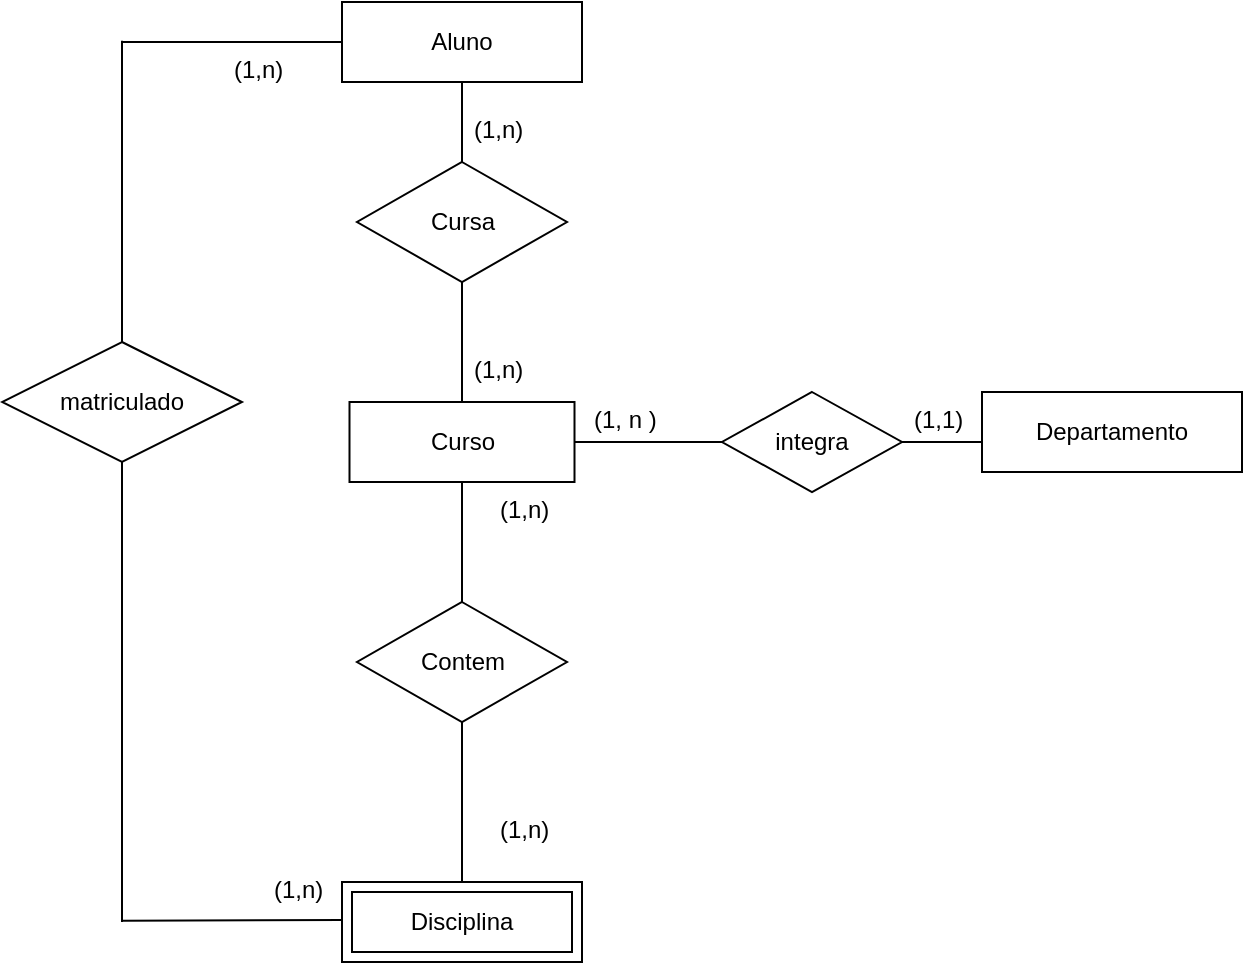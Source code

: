 <mxfile version="21.2.1" type="device" pages="8">
  <diagram name="Exercicio 1" id="p_23AIADt0VIwStLGTRo">
    <mxGraphModel dx="780" dy="496" grid="1" gridSize="10" guides="1" tooltips="1" connect="1" arrows="1" fold="1" page="1" pageScale="1" pageWidth="827" pageHeight="1169" math="0" shadow="0">
      <root>
        <mxCell id="0" />
        <mxCell id="1" parent="0" />
        <mxCell id="5WH6t1Ea-KmRMc5dja4t-1" value="Aluno" style="whiteSpace=wrap;html=1;align=center;" parent="1" vertex="1">
          <mxGeometry x="270" y="180" width="120" height="40" as="geometry" />
        </mxCell>
        <mxCell id="5WH6t1Ea-KmRMc5dja4t-7" value="Disciplina" style="shape=ext;margin=3;double=1;whiteSpace=wrap;html=1;align=center;" parent="1" vertex="1">
          <mxGeometry x="270" y="620" width="120" height="40" as="geometry" />
        </mxCell>
        <mxCell id="5WH6t1Ea-KmRMc5dja4t-9" value="Cursa" style="shape=rhombus;perimeter=rhombusPerimeter;whiteSpace=wrap;html=1;align=center;" parent="1" vertex="1">
          <mxGeometry x="277.5" y="260" width="105" height="60" as="geometry" />
        </mxCell>
        <mxCell id="5WH6t1Ea-KmRMc5dja4t-10" value="" style="endArrow=none;html=1;rounded=0;exitX=0.5;exitY=1;exitDx=0;exitDy=0;entryX=0.5;entryY=0;entryDx=0;entryDy=0;" parent="1" source="5WH6t1Ea-KmRMc5dja4t-1" target="5WH6t1Ea-KmRMc5dja4t-9" edge="1">
          <mxGeometry relative="1" as="geometry">
            <mxPoint x="320" y="250" as="sourcePoint" />
            <mxPoint x="480" y="250" as="targetPoint" />
          </mxGeometry>
        </mxCell>
        <mxCell id="5WH6t1Ea-KmRMc5dja4t-12" value="" style="endArrow=none;html=1;rounded=0;entryX=0.5;entryY=0;entryDx=0;entryDy=0;exitX=0.5;exitY=1;exitDx=0;exitDy=0;" parent="1" source="5WH6t1Ea-KmRMc5dja4t-9" target="qbunRctkQ2qpNUJl4tSs-1" edge="1">
          <mxGeometry relative="1" as="geometry">
            <mxPoint x="330" y="330" as="sourcePoint" />
            <mxPoint x="330" y="380" as="targetPoint" />
          </mxGeometry>
        </mxCell>
        <mxCell id="5WH6t1Ea-KmRMc5dja4t-14" value="(1,n)" style="text;strokeColor=none;fillColor=none;spacingLeft=4;spacingRight=4;overflow=hidden;rotatable=0;points=[[0,0.5],[1,0.5]];portConstraint=eastwest;fontSize=12;whiteSpace=wrap;html=1;" parent="1" vertex="1">
          <mxGeometry x="330" y="230" width="40" height="20" as="geometry" />
        </mxCell>
        <mxCell id="5WH6t1Ea-KmRMc5dja4t-15" value="(1,n)" style="text;strokeColor=none;fillColor=none;spacingLeft=4;spacingRight=4;overflow=hidden;rotatable=0;points=[[0,0.5],[1,0.5]];portConstraint=eastwest;fontSize=12;whiteSpace=wrap;html=1;" parent="1" vertex="1">
          <mxGeometry x="330" y="350" width="40" height="30" as="geometry" />
        </mxCell>
        <mxCell id="5WH6t1Ea-KmRMc5dja4t-16" value="Contem" style="shape=rhombus;perimeter=rhombusPerimeter;whiteSpace=wrap;html=1;align=center;" parent="1" vertex="1">
          <mxGeometry x="277.5" y="480" width="105" height="60" as="geometry" />
        </mxCell>
        <mxCell id="5WH6t1Ea-KmRMc5dja4t-18" value="" style="endArrow=none;html=1;rounded=0;exitX=0.5;exitY=0;exitDx=0;exitDy=0;entryX=0.5;entryY=1;entryDx=0;entryDy=0;" parent="1" source="5WH6t1Ea-KmRMc5dja4t-16" target="qbunRctkQ2qpNUJl4tSs-1" edge="1">
          <mxGeometry relative="1" as="geometry">
            <mxPoint x="490" y="460" as="sourcePoint" />
            <mxPoint x="330" y="420" as="targetPoint" />
          </mxGeometry>
        </mxCell>
        <mxCell id="5WH6t1Ea-KmRMc5dja4t-20" value="" style="endArrow=none;html=1;rounded=0;entryX=0.5;entryY=0;entryDx=0;entryDy=0;exitX=0.5;exitY=1;exitDx=0;exitDy=0;" parent="1" source="5WH6t1Ea-KmRMc5dja4t-16" target="5WH6t1Ea-KmRMc5dja4t-7" edge="1">
          <mxGeometry relative="1" as="geometry">
            <mxPoint x="340" y="550" as="sourcePoint" />
            <mxPoint x="490" y="540" as="targetPoint" />
          </mxGeometry>
        </mxCell>
        <mxCell id="5WH6t1Ea-KmRMc5dja4t-21" value="(1,n)" style="text;strokeColor=none;fillColor=none;spacingLeft=4;spacingRight=4;overflow=hidden;rotatable=0;points=[[0,0.5],[1,0.5]];portConstraint=eastwest;fontSize=12;whiteSpace=wrap;html=1;" parent="1" vertex="1">
          <mxGeometry x="342.5" y="420" width="40" height="30" as="geometry" />
        </mxCell>
        <mxCell id="5WH6t1Ea-KmRMc5dja4t-22" value="(1,n)" style="text;strokeColor=none;fillColor=none;spacingLeft=4;spacingRight=4;overflow=hidden;rotatable=0;points=[[0,0.5],[1,0.5]];portConstraint=eastwest;fontSize=12;whiteSpace=wrap;html=1;" parent="1" vertex="1">
          <mxGeometry x="342.5" y="580" width="40" height="30" as="geometry" />
        </mxCell>
        <mxCell id="5WH6t1Ea-KmRMc5dja4t-24" value="integra" style="shape=rhombus;perimeter=rhombusPerimeter;whiteSpace=wrap;html=1;align=center;" parent="1" vertex="1">
          <mxGeometry x="460" y="375" width="90" height="50" as="geometry" />
        </mxCell>
        <mxCell id="5WH6t1Ea-KmRMc5dja4t-26" value="" style="endArrow=none;html=1;rounded=0;exitX=1;exitY=0.5;exitDx=0;exitDy=0;" parent="1" source="qbunRctkQ2qpNUJl4tSs-1" edge="1">
          <mxGeometry relative="1" as="geometry">
            <mxPoint x="390" y="399.83" as="sourcePoint" />
            <mxPoint x="460" y="400" as="targetPoint" />
          </mxGeometry>
        </mxCell>
        <mxCell id="5WH6t1Ea-KmRMc5dja4t-27" value="" style="endArrow=none;html=1;rounded=0;entryX=0;entryY=0.5;entryDx=0;entryDy=0;" parent="1" edge="1">
          <mxGeometry relative="1" as="geometry">
            <mxPoint x="550" y="400" as="sourcePoint" />
            <mxPoint x="590" y="400" as="targetPoint" />
          </mxGeometry>
        </mxCell>
        <mxCell id="5WH6t1Ea-KmRMc5dja4t-28" value="(1, n )" style="text;strokeColor=none;fillColor=none;spacingLeft=4;spacingRight=4;overflow=hidden;rotatable=0;points=[[0,0.5],[1,0.5]];portConstraint=eastwest;fontSize=12;whiteSpace=wrap;html=1;" parent="1" vertex="1">
          <mxGeometry x="390" y="375" width="70" height="30" as="geometry" />
        </mxCell>
        <mxCell id="5WH6t1Ea-KmRMc5dja4t-30" value="(1,1)" style="text;strokeColor=none;fillColor=none;spacingLeft=4;spacingRight=4;overflow=hidden;rotatable=0;points=[[0,0.5],[1,0.5]];portConstraint=eastwest;fontSize=12;whiteSpace=wrap;html=1;" parent="1" vertex="1">
          <mxGeometry x="550" y="375" width="40" height="30" as="geometry" />
        </mxCell>
        <mxCell id="5WH6t1Ea-KmRMc5dja4t-31" value="matriculado" style="shape=rhombus;perimeter=rhombusPerimeter;whiteSpace=wrap;html=1;align=center;" parent="1" vertex="1">
          <mxGeometry x="100" y="350" width="120" height="60" as="geometry" />
        </mxCell>
        <mxCell id="5WH6t1Ea-KmRMc5dja4t-32" value="" style="endArrow=none;html=1;rounded=0;entryX=0;entryY=0.5;entryDx=0;entryDy=0;" parent="1" target="5WH6t1Ea-KmRMc5dja4t-1" edge="1">
          <mxGeometry relative="1" as="geometry">
            <mxPoint x="160" y="200" as="sourcePoint" />
            <mxPoint x="250" y="199.41" as="targetPoint" />
          </mxGeometry>
        </mxCell>
        <mxCell id="5WH6t1Ea-KmRMc5dja4t-33" value="" style="endArrow=none;html=1;rounded=0;entryX=0.5;entryY=0;entryDx=0;entryDy=0;" parent="1" target="5WH6t1Ea-KmRMc5dja4t-31" edge="1">
          <mxGeometry relative="1" as="geometry">
            <mxPoint x="160" y="199.41" as="sourcePoint" />
            <mxPoint x="270" y="199.41" as="targetPoint" />
          </mxGeometry>
        </mxCell>
        <mxCell id="5WH6t1Ea-KmRMc5dja4t-34" value="" style="endArrow=none;html=1;rounded=0;" parent="1" edge="1">
          <mxGeometry relative="1" as="geometry">
            <mxPoint x="160" y="410" as="sourcePoint" />
            <mxPoint x="160" y="640" as="targetPoint" />
          </mxGeometry>
        </mxCell>
        <mxCell id="5WH6t1Ea-KmRMc5dja4t-35" value="" style="endArrow=none;html=1;rounded=0;" parent="1" edge="1">
          <mxGeometry relative="1" as="geometry">
            <mxPoint x="160" y="639.41" as="sourcePoint" />
            <mxPoint x="270" y="639" as="targetPoint" />
          </mxGeometry>
        </mxCell>
        <mxCell id="5WH6t1Ea-KmRMc5dja4t-39" value="(1,n)" style="text;strokeColor=none;fillColor=none;spacingLeft=4;spacingRight=4;overflow=hidden;rotatable=0;points=[[0,0.5],[1,0.5]];portConstraint=eastwest;fontSize=12;whiteSpace=wrap;html=1;" parent="1" vertex="1">
          <mxGeometry x="210" y="200" width="40" height="30" as="geometry" />
        </mxCell>
        <mxCell id="5WH6t1Ea-KmRMc5dja4t-40" value="(1,n)" style="text;strokeColor=none;fillColor=none;spacingLeft=4;spacingRight=4;overflow=hidden;rotatable=0;points=[[0,0.5],[1,0.5]];portConstraint=eastwest;fontSize=12;whiteSpace=wrap;html=1;" parent="1" vertex="1">
          <mxGeometry x="230" y="610" width="40" height="30" as="geometry" />
        </mxCell>
        <mxCell id="qbunRctkQ2qpNUJl4tSs-1" value="Curso" style="whiteSpace=wrap;html=1;align=center;" parent="1" vertex="1">
          <mxGeometry x="273.75" y="380" width="112.5" height="40" as="geometry" />
        </mxCell>
        <mxCell id="qbunRctkQ2qpNUJl4tSs-2" value="Departamento" style="whiteSpace=wrap;html=1;align=center;" parent="1" vertex="1">
          <mxGeometry x="590" y="375" width="130" height="40" as="geometry" />
        </mxCell>
      </root>
    </mxGraphModel>
  </diagram>
  <diagram id="ayOcTLTcCm66HEbkswyW" name="ExemploProfessorAtributo">
    <mxGraphModel dx="771" dy="717" grid="1" gridSize="10" guides="1" tooltips="1" connect="1" arrows="1" fold="1" page="1" pageScale="1" pageWidth="827" pageHeight="1169" math="0" shadow="0">
      <root>
        <mxCell id="0" />
        <mxCell id="1" parent="0" />
        <mxCell id="8Dr7QghVf2Dav_c7hhjg-1" value="Departamento" style="whiteSpace=wrap;html=1;align=center;" parent="1" vertex="1">
          <mxGeometry x="300" y="80" width="100" height="40" as="geometry" />
        </mxCell>
        <mxCell id="8Dr7QghVf2Dav_c7hhjg-2" value="Aluno" style="whiteSpace=wrap;html=1;align=center;" parent="1" vertex="1">
          <mxGeometry x="560" y="490" width="120" height="40" as="geometry" />
        </mxCell>
        <mxCell id="8Dr7QghVf2Dav_c7hhjg-4" value="Disciplina" style="shape=ext;margin=3;double=1;whiteSpace=wrap;html=1;align=center;" parent="1" vertex="1">
          <mxGeometry x="70" y="490" width="120" height="40" as="geometry" />
        </mxCell>
        <mxCell id="8Dr7QghVf2Dav_c7hhjg-6" value="Pertence" style="shape=rhombus;perimeter=rhombusPerimeter;whiteSpace=wrap;html=1;align=center;" parent="1" vertex="1">
          <mxGeometry x="290" y="190" width="120" height="60" as="geometry" />
        </mxCell>
        <mxCell id="8Dr7QghVf2Dav_c7hhjg-7" value="Possui" style="shape=rhombus;perimeter=rhombusPerimeter;whiteSpace=wrap;html=1;align=center;" parent="1" vertex="1">
          <mxGeometry x="290" y="480" width="120" height="60" as="geometry" />
        </mxCell>
        <mxCell id="8Dr7QghVf2Dav_c7hhjg-8" value="" style="endArrow=none;html=1;rounded=0;exitX=0.5;exitY=1;exitDx=0;exitDy=0;entryX=0.5;entryY=0;entryDx=0;entryDy=0;" parent="1" source="nnsXKuNqEUOe6VP-HYWU-7" target="8Dr7QghVf2Dav_c7hhjg-7" edge="1">
          <mxGeometry relative="1" as="geometry">
            <mxPoint x="420" y="340" as="sourcePoint" />
            <mxPoint x="580" y="340" as="targetPoint" />
          </mxGeometry>
        </mxCell>
        <mxCell id="8Dr7QghVf2Dav_c7hhjg-9" value="" style="endArrow=none;html=1;rounded=0;exitX=1;exitY=0.5;exitDx=0;exitDy=0;entryX=0;entryY=0.5;entryDx=0;entryDy=0;" parent="1" source="8Dr7QghVf2Dav_c7hhjg-7" target="8Dr7QghVf2Dav_c7hhjg-2" edge="1">
          <mxGeometry relative="1" as="geometry">
            <mxPoint x="420" y="340" as="sourcePoint" />
            <mxPoint x="580" y="340" as="targetPoint" />
          </mxGeometry>
        </mxCell>
        <mxCell id="8Dr7QghVf2Dav_c7hhjg-10" value="" style="endArrow=none;html=1;rounded=0;exitX=1;exitY=0.5;exitDx=0;exitDy=0;entryX=0;entryY=0.5;entryDx=0;entryDy=0;" parent="1" source="8Dr7QghVf2Dav_c7hhjg-4" target="8Dr7QghVf2Dav_c7hhjg-7" edge="1">
          <mxGeometry relative="1" as="geometry">
            <mxPoint x="180" y="340" as="sourcePoint" />
            <mxPoint x="340" y="340" as="targetPoint" />
          </mxGeometry>
        </mxCell>
        <mxCell id="-TojLpouOJ2ER50thQDF-1" value="" style="endArrow=none;html=1;rounded=0;entryX=0.5;entryY=1;entryDx=0;entryDy=0;exitX=0.5;exitY=0;exitDx=0;exitDy=0;" parent="1" source="nnsXKuNqEUOe6VP-HYWU-7" target="8Dr7QghVf2Dav_c7hhjg-6" edge="1">
          <mxGeometry relative="1" as="geometry">
            <mxPoint x="180" y="340" as="sourcePoint" />
            <mxPoint x="340" y="340" as="targetPoint" />
          </mxGeometry>
        </mxCell>
        <mxCell id="-TojLpouOJ2ER50thQDF-2" value="" style="endArrow=none;html=1;rounded=0;entryX=0.5;entryY=0;entryDx=0;entryDy=0;exitX=0.5;exitY=1;exitDx=0;exitDy=0;" parent="1" source="8Dr7QghVf2Dav_c7hhjg-1" target="8Dr7QghVf2Dav_c7hhjg-6" edge="1">
          <mxGeometry relative="1" as="geometry">
            <mxPoint x="180" y="130" as="sourcePoint" />
            <mxPoint x="340" y="130" as="targetPoint" />
          </mxGeometry>
        </mxCell>
        <mxCell id="nnsXKuNqEUOe6VP-HYWU-1" value="(1,1)" style="text;strokeColor=none;fillColor=none;spacingLeft=4;spacingRight=4;overflow=hidden;rotatable=0;points=[[0,0.5],[1,0.5]];portConstraint=eastwest;fontSize=12;whiteSpace=wrap;html=1;" vertex="1" parent="1">
          <mxGeometry x="510" y="470" width="40" height="30" as="geometry" />
        </mxCell>
        <mxCell id="nnsXKuNqEUOe6VP-HYWU-2" value="(1,n)" style="text;strokeColor=none;fillColor=none;spacingLeft=4;spacingRight=4;overflow=hidden;rotatable=0;points=[[0,0.5],[1,0.5]];portConstraint=eastwest;fontSize=12;whiteSpace=wrap;html=1;" vertex="1" parent="1">
          <mxGeometry x="190" y="480" width="40" height="30" as="geometry" />
        </mxCell>
        <mxCell id="nnsXKuNqEUOe6VP-HYWU-3" value="(1,n)" style="text;strokeColor=none;fillColor=none;spacingLeft=4;spacingRight=4;overflow=hidden;rotatable=0;points=[[0,0.5],[1,0.5]];portConstraint=eastwest;fontSize=12;whiteSpace=wrap;html=1;" vertex="1" parent="1">
          <mxGeometry x="360" y="370" width="40" height="30" as="geometry" />
        </mxCell>
        <mxCell id="nnsXKuNqEUOe6VP-HYWU-5" value="(1,1)" style="text;strokeColor=none;fillColor=none;spacingLeft=4;spacingRight=4;overflow=hidden;rotatable=0;points=[[0,0.5],[1,0.5]];portConstraint=eastwest;fontSize=12;whiteSpace=wrap;html=1;" vertex="1" parent="1">
          <mxGeometry x="350" y="120" width="40" height="30" as="geometry" />
        </mxCell>
        <mxCell id="nnsXKuNqEUOe6VP-HYWU-6" value="(1,n)" style="text;strokeColor=none;fillColor=none;spacingLeft=4;spacingRight=4;overflow=hidden;rotatable=0;points=[[0,0.5],[1,0.5]];portConstraint=eastwest;fontSize=12;whiteSpace=wrap;html=1;" vertex="1" parent="1">
          <mxGeometry x="380" y="290" width="40" height="30" as="geometry" />
        </mxCell>
        <mxCell id="nnsXKuNqEUOe6VP-HYWU-7" value="Curso" style="shape=ext;margin=3;double=1;whiteSpace=wrap;html=1;align=center;" vertex="1" parent="1">
          <mxGeometry x="300" y="320" width="100" height="40" as="geometry" />
        </mxCell>
      </root>
    </mxGraphModel>
  </diagram>
  <diagram id="Khaah0Z2MHOpPkGFq0AP" name="Página 2">
    <mxGraphModel dx="540" dy="502" grid="1" gridSize="10" guides="1" tooltips="1" connect="1" arrows="1" fold="1" page="1" pageScale="1" pageWidth="827" pageHeight="1169" math="0" shadow="0">
      <root>
        <mxCell id="0" />
        <mxCell id="1" parent="0" />
        <mxCell id="vWrCE63BpQrTVQ1XPIqd-1" value="Emprega" style="shape=rhombus;perimeter=rhombusPerimeter;whiteSpace=wrap;html=1;align=center;" parent="1" vertex="1">
          <mxGeometry x="70" y="310" width="120" height="60" as="geometry" />
        </mxCell>
        <mxCell id="vWrCE63BpQrTVQ1XPIqd-2" value="Agência" style="whiteSpace=wrap;html=1;align=center;" parent="1" vertex="1">
          <mxGeometry x="80" y="200" width="100" height="40" as="geometry" />
        </mxCell>
        <mxCell id="vWrCE63BpQrTVQ1XPIqd-5" value="Cliente" style="whiteSpace=wrap;html=1;align=center;" parent="1" vertex="1">
          <mxGeometry x="265" y="60" width="100" height="40" as="geometry" />
        </mxCell>
        <mxCell id="vWrCE63BpQrTVQ1XPIqd-7" value="Conta" style="shape=ext;margin=3;double=1;whiteSpace=wrap;html=1;align=center;" parent="1" vertex="1">
          <mxGeometry x="424" y="195" width="100" height="40" as="geometry" />
        </mxCell>
        <mxCell id="vWrCE63BpQrTVQ1XPIqd-8" value="Funcionario" style="shape=ext;margin=3;double=1;whiteSpace=wrap;html=1;align=center;" parent="1" vertex="1">
          <mxGeometry x="80" y="460" width="100" height="40" as="geometry" />
        </mxCell>
        <mxCell id="vWrCE63BpQrTVQ1XPIqd-10" value="" style="endArrow=none;html=1;rounded=0;exitX=0.5;exitY=0;exitDx=0;exitDy=0;entryX=0.5;entryY=1;entryDx=0;entryDy=0;" parent="1" source="vWrCE63BpQrTVQ1XPIqd-8" target="vWrCE63BpQrTVQ1XPIqd-1" edge="1">
          <mxGeometry relative="1" as="geometry">
            <mxPoint x="100" y="440" as="sourcePoint" />
            <mxPoint x="260" y="440" as="targetPoint" />
          </mxGeometry>
        </mxCell>
        <mxCell id="vWrCE63BpQrTVQ1XPIqd-11" value="" style="endArrow=none;html=1;rounded=0;exitX=0.5;exitY=0;exitDx=0;exitDy=0;entryX=0.5;entryY=1;entryDx=0;entryDy=0;" parent="1" source="vWrCE63BpQrTVQ1XPIqd-1" target="vWrCE63BpQrTVQ1XPIqd-2" edge="1">
          <mxGeometry relative="1" as="geometry">
            <mxPoint x="120" y="310" as="sourcePoint" />
            <mxPoint x="120" y="240" as="targetPoint" />
          </mxGeometry>
        </mxCell>
        <mxCell id="vWrCE63BpQrTVQ1XPIqd-15" value="Possui" style="shape=rhombus;perimeter=rhombusPerimeter;whiteSpace=wrap;html=1;align=center;" parent="1" vertex="1">
          <mxGeometry x="270" y="195" width="90" height="50" as="geometry" />
        </mxCell>
        <mxCell id="vWrCE63BpQrTVQ1XPIqd-16" value="" style="endArrow=none;html=1;rounded=0;entryX=0;entryY=0.5;entryDx=0;entryDy=0;exitX=1;exitY=0.5;exitDx=0;exitDy=0;" parent="1" source="vWrCE63BpQrTVQ1XPIqd-2" target="vWrCE63BpQrTVQ1XPIqd-15" edge="1">
          <mxGeometry relative="1" as="geometry">
            <mxPoint x="180" y="219.8" as="sourcePoint" />
            <mxPoint x="340" y="219.8" as="targetPoint" />
          </mxGeometry>
        </mxCell>
        <mxCell id="vWrCE63BpQrTVQ1XPIqd-17" value="" style="endArrow=none;html=1;rounded=0;entryX=-0.015;entryY=0.577;entryDx=0;entryDy=0;entryPerimeter=0;" parent="1" target="vWrCE63BpQrTVQ1XPIqd-7" edge="1">
          <mxGeometry relative="1" as="geometry">
            <mxPoint x="360" y="219.8" as="sourcePoint" />
            <mxPoint x="450" y="220" as="targetPoint" />
          </mxGeometry>
        </mxCell>
        <mxCell id="vWrCE63BpQrTVQ1XPIqd-18" value="" style="endArrow=none;html=1;rounded=0;entryX=0.5;entryY=1;entryDx=0;entryDy=0;exitX=0.5;exitY=0;exitDx=0;exitDy=0;" parent="1" source="vWrCE63BpQrTVQ1XPIqd-15" target="vWrCE63BpQrTVQ1XPIqd-5" edge="1">
          <mxGeometry relative="1" as="geometry">
            <mxPoint x="320" y="190" as="sourcePoint" />
            <mxPoint x="314.29" y="100" as="targetPoint" />
          </mxGeometry>
        </mxCell>
        <mxCell id="vWrCE63BpQrTVQ1XPIqd-19" value="(1, n)" style="text;strokeColor=none;fillColor=none;spacingLeft=4;spacingRight=4;overflow=hidden;rotatable=0;points=[[0,0.5],[1,0.5]];portConstraint=eastwest;fontSize=12;whiteSpace=wrap;html=1;" parent="1" vertex="1">
          <mxGeometry x="384" y="190" width="40" height="30" as="geometry" />
        </mxCell>
        <mxCell id="vWrCE63BpQrTVQ1XPIqd-21" value="(1,1)" style="text;strokeColor=none;fillColor=none;spacingLeft=4;spacingRight=4;overflow=hidden;rotatable=0;points=[[0,0.5],[1,0.5]];portConstraint=eastwest;fontSize=12;whiteSpace=wrap;html=1;" parent="1" vertex="1">
          <mxGeometry x="320" y="100" width="40" height="30" as="geometry" />
        </mxCell>
        <mxCell id="vWrCE63BpQrTVQ1XPIqd-22" value="" style="endArrow=none;html=1;rounded=0;entryX=0;entryY=0.5;entryDx=0;entryDy=0;" parent="1" target="vWrCE63BpQrTVQ1XPIqd-20" edge="1">
          <mxGeometry relative="1" as="geometry">
            <mxPoint x="180" y="219.8" as="sourcePoint" />
            <mxPoint x="270" y="220" as="targetPoint" />
          </mxGeometry>
        </mxCell>
        <mxCell id="vWrCE63BpQrTVQ1XPIqd-20" value="(1,n)" style="text;strokeColor=none;fillColor=none;spacingLeft=4;spacingRight=4;overflow=hidden;rotatable=0;points=[[0,0.5],[1,0.5]];portConstraint=eastwest;fontSize=12;whiteSpace=wrap;html=1;" parent="1" vertex="1">
          <mxGeometry x="180" y="190" width="40" height="30" as="geometry" />
        </mxCell>
        <mxCell id="vWrCE63BpQrTVQ1XPIqd-23" value="(1,1)" style="text;strokeColor=none;fillColor=none;spacingLeft=4;spacingRight=4;overflow=hidden;rotatable=0;points=[[0,0.5],[1,0.5]];portConstraint=eastwest;fontSize=12;whiteSpace=wrap;html=1;" parent="1" vertex="1">
          <mxGeometry x="140" y="250" width="40" height="30" as="geometry" />
        </mxCell>
        <mxCell id="vWrCE63BpQrTVQ1XPIqd-24" value="(1,n)" style="text;strokeColor=none;fillColor=none;spacingLeft=4;spacingRight=4;overflow=hidden;rotatable=0;points=[[0,0.5],[1,0.5]];portConstraint=eastwest;fontSize=12;whiteSpace=wrap;html=1;" parent="1" vertex="1">
          <mxGeometry x="130" y="430" width="40" height="30" as="geometry" />
        </mxCell>
      </root>
    </mxGraphModel>
  </diagram>
  <diagram id="aUhgs9PFc4d3r5gi-wOx" name="Página 3">
    <mxGraphModel dx="540" dy="502" grid="1" gridSize="10" guides="1" tooltips="1" connect="1" arrows="1" fold="1" page="1" pageScale="1" pageWidth="827" pageHeight="1169" math="0" shadow="0">
      <root>
        <mxCell id="0" />
        <mxCell id="1" parent="0" />
        <mxCell id="WuUyRk6VFH-GggoT3_nP-2" value="Departamento" style="whiteSpace=wrap;html=1;align=center;" parent="1" vertex="1">
          <mxGeometry x="143" y="380" width="130" height="40" as="geometry" />
        </mxCell>
        <mxCell id="WuUyRk6VFH-GggoT3_nP-3" value="Limpeza" style="whiteSpace=wrap;html=1;align=center;" parent="1" vertex="1">
          <mxGeometry x="569" y="520" width="120" height="40" as="geometry" />
        </mxCell>
        <mxCell id="WuUyRk6VFH-GggoT3_nP-6" value="Pesquisador" style="whiteSpace=wrap;html=1;align=center;" parent="1" vertex="1">
          <mxGeometry x="352" y="520" width="100" height="40" as="geometry" />
        </mxCell>
        <mxCell id="WuUyRk6VFH-GggoT3_nP-9" value="Dependentes" style="shape=ext;margin=3;double=1;whiteSpace=wrap;html=1;align=center;" parent="1" vertex="1">
          <mxGeometry x="342" y="750" width="120" height="40" as="geometry" />
        </mxCell>
        <mxCell id="WuUyRk6VFH-GggoT3_nP-10" value="Projeto" style="shape=ext;margin=3;double=1;whiteSpace=wrap;html=1;align=center;" parent="1" vertex="1">
          <mxGeometry x="560" y="380" width="160" height="40" as="geometry" />
        </mxCell>
        <mxCell id="WuUyRk6VFH-GggoT3_nP-12" value="Possui" style="shape=rhombus;perimeter=rhombusPerimeter;whiteSpace=wrap;html=1;align=center;" parent="1" vertex="1">
          <mxGeometry x="579" y="610" width="100" height="50" as="geometry" />
        </mxCell>
        <mxCell id="WuUyRk6VFH-GggoT3_nP-17" value="" style="endArrow=none;html=1;rounded=0;exitX=0.5;exitY=1;exitDx=0;exitDy=0;entryX=0.5;entryY=0;entryDx=0;entryDy=0;" parent="1" source="WuUyRk6VFH-GggoT3_nP-6" target="WuUyRk6VFH-GggoT3_nP-13" edge="1">
          <mxGeometry relative="1" as="geometry">
            <mxPoint x="399" y="590" as="sourcePoint" />
            <mxPoint x="549" y="570" as="targetPoint" />
          </mxGeometry>
        </mxCell>
        <mxCell id="WuUyRk6VFH-GggoT3_nP-18" value="" style="endArrow=none;html=1;rounded=0;exitX=0.5;exitY=1;exitDx=0;exitDy=0;entryX=0.5;entryY=0;entryDx=0;entryDy=0;" parent="1" source="WuUyRk6VFH-GggoT3_nP-13" target="WuUyRk6VFH-GggoT3_nP-9" edge="1">
          <mxGeometry relative="1" as="geometry">
            <mxPoint x="398.76" y="660" as="sourcePoint" />
            <mxPoint x="402" y="730" as="targetPoint" />
          </mxGeometry>
        </mxCell>
        <mxCell id="WuUyRk6VFH-GggoT3_nP-20" value="" style="endArrow=none;html=1;rounded=0;exitX=1;exitY=0.25;exitDx=0;exitDy=0;entryX=0.5;entryY=1;entryDx=0;entryDy=0;" parent="1" source="WuUyRk6VFH-GggoT3_nP-9" target="WuUyRk6VFH-GggoT3_nP-12" edge="1">
          <mxGeometry relative="1" as="geometry">
            <mxPoint x="649" y="690" as="sourcePoint" />
            <mxPoint x="529" y="690" as="targetPoint" />
            <Array as="points">
              <mxPoint x="628" y="760" />
            </Array>
          </mxGeometry>
        </mxCell>
        <mxCell id="WuUyRk6VFH-GggoT3_nP-21" value="" style="endArrow=none;html=1;rounded=0;entryX=0.5;entryY=1;entryDx=0;entryDy=0;" parent="1" edge="1">
          <mxGeometry relative="1" as="geometry">
            <mxPoint x="629" y="610" as="sourcePoint" />
            <mxPoint x="628.76" y="560" as="targetPoint" />
          </mxGeometry>
        </mxCell>
        <mxCell id="WuUyRk6VFH-GggoT3_nP-32" value="Secretário" style="whiteSpace=wrap;html=1;align=center;" parent="1" vertex="1">
          <mxGeometry x="148" y="515" width="120" height="40" as="geometry" />
        </mxCell>
        <mxCell id="WuUyRk6VFH-GggoT3_nP-33" value="Possui" style="shape=rhombus;perimeter=rhombusPerimeter;whiteSpace=wrap;html=1;align=center;" parent="1" vertex="1">
          <mxGeometry x="158" y="625" width="100" height="50" as="geometry" />
        </mxCell>
        <mxCell id="WuUyRk6VFH-GggoT3_nP-34" value="" style="endArrow=none;html=1;rounded=0;entryX=0.5;entryY=1;entryDx=0;entryDy=0;exitX=0;exitY=0.5;exitDx=0;exitDy=0;" parent="1" source="WuUyRk6VFH-GggoT3_nP-9" target="WuUyRk6VFH-GggoT3_nP-33" edge="1">
          <mxGeometry relative="1" as="geometry">
            <mxPoint x="208" y="735" as="sourcePoint" />
            <mxPoint x="208" y="665" as="targetPoint" />
            <Array as="points">
              <mxPoint x="208" y="770" />
            </Array>
          </mxGeometry>
        </mxCell>
        <mxCell id="WuUyRk6VFH-GggoT3_nP-35" value="" style="endArrow=none;html=1;rounded=0;entryX=0.5;entryY=1;entryDx=0;entryDy=0;exitX=0.5;exitY=0;exitDx=0;exitDy=0;" parent="1" source="WuUyRk6VFH-GggoT3_nP-33" target="WuUyRk6VFH-GggoT3_nP-32" edge="1">
          <mxGeometry relative="1" as="geometry">
            <mxPoint x="207.76" y="635" as="sourcePoint" />
            <mxPoint x="207.76" y="555" as="targetPoint" />
          </mxGeometry>
        </mxCell>
        <mxCell id="WuUyRk6VFH-GggoT3_nP-39" value="" style="endArrow=none;html=1;rounded=0;exitX=0.5;exitY=1;exitDx=0;exitDy=0;" parent="1" target="WuUyRk6VFH-GggoT3_nP-13" edge="1">
          <mxGeometry relative="1" as="geometry">
            <mxPoint x="401.76" y="660" as="sourcePoint" />
            <mxPoint x="402" y="740" as="targetPoint" />
          </mxGeometry>
        </mxCell>
        <mxCell id="WuUyRk6VFH-GggoT3_nP-13" value="Possui" style="shape=rhombus;perimeter=rhombusPerimeter;whiteSpace=wrap;html=1;align=center;" parent="1" vertex="1">
          <mxGeometry x="352" y="610" width="100" height="50" as="geometry" />
        </mxCell>
        <mxCell id="WuUyRk6VFH-GggoT3_nP-46" value="Associado" style="shape=rhombus;perimeter=rhombusPerimeter;whiteSpace=wrap;html=1;align=center;" parent="1" vertex="1">
          <mxGeometry x="342" y="370" width="120" height="60" as="geometry" />
        </mxCell>
        <mxCell id="WuUyRk6VFH-GggoT3_nP-47" value="" style="endArrow=none;html=1;rounded=0;exitX=1;exitY=0.5;exitDx=0;exitDy=0;entryX=0;entryY=0.5;entryDx=0;entryDy=0;" parent="1" source="WuUyRk6VFH-GggoT3_nP-2" target="WuUyRk6VFH-GggoT3_nP-46" edge="1">
          <mxGeometry relative="1" as="geometry">
            <mxPoint x="478" y="410" as="sourcePoint" />
            <mxPoint x="638" y="410" as="targetPoint" />
          </mxGeometry>
        </mxCell>
        <mxCell id="WuUyRk6VFH-GggoT3_nP-48" value="" style="endArrow=none;html=1;rounded=0;exitX=1;exitY=0.5;exitDx=0;exitDy=0;entryX=0;entryY=0.5;entryDx=0;entryDy=0;" parent="1" source="WuUyRk6VFH-GggoT3_nP-46" target="WuUyRk6VFH-GggoT3_nP-10" edge="1">
          <mxGeometry relative="1" as="geometry">
            <mxPoint x="412" y="240" as="sourcePoint" />
            <mxPoint x="588" y="330" as="targetPoint" />
          </mxGeometry>
        </mxCell>
        <mxCell id="WuUyRk6VFH-GggoT3_nP-59" value="(0,n)" style="text;strokeColor=none;fillColor=none;spacingLeft=4;spacingRight=4;overflow=hidden;rotatable=0;points=[[0,0.5],[1,0.5]];portConstraint=eastwest;fontSize=12;whiteSpace=wrap;html=1;" parent="1" vertex="1">
          <mxGeometry x="302" y="770" width="40" height="30" as="geometry" />
        </mxCell>
        <mxCell id="WuUyRk6VFH-GggoT3_nP-60" value="(1,n)" style="text;strokeColor=none;fillColor=none;spacingLeft=4;spacingRight=4;overflow=hidden;rotatable=0;points=[[0,0.5],[1,0.5]];portConstraint=eastwest;fontSize=12;whiteSpace=wrap;html=1;" parent="1" vertex="1">
          <mxGeometry x="218" y="555" width="40" height="30" as="geometry" />
        </mxCell>
        <mxCell id="WuUyRk6VFH-GggoT3_nP-61" value="(1,n)" style="text;strokeColor=none;fillColor=none;spacingLeft=4;spacingRight=4;overflow=hidden;rotatable=0;points=[[0,0.5],[1,0.5]];portConstraint=eastwest;fontSize=12;whiteSpace=wrap;html=1;" parent="1" vertex="1">
          <mxGeometry x="408" y="555" width="40" height="30" as="geometry" />
        </mxCell>
        <mxCell id="WuUyRk6VFH-GggoT3_nP-62" value="(1,n)" style="text;strokeColor=none;fillColor=none;spacingLeft=4;spacingRight=4;overflow=hidden;rotatable=0;points=[[0,0.5],[1,0.5]];portConstraint=eastwest;fontSize=12;whiteSpace=wrap;html=1;" parent="1" vertex="1">
          <mxGeometry x="628" y="570" width="40" height="30" as="geometry" />
        </mxCell>
        <mxCell id="WuUyRk6VFH-GggoT3_nP-63" value="(0,n)" style="text;strokeColor=none;fillColor=none;spacingLeft=4;spacingRight=4;overflow=hidden;rotatable=0;points=[[0,0.5],[1,0.5]];portConstraint=eastwest;fontSize=12;whiteSpace=wrap;html=1;" parent="1" vertex="1">
          <mxGeometry x="358" y="720" width="40" height="30" as="geometry" />
        </mxCell>
        <mxCell id="WuUyRk6VFH-GggoT3_nP-64" value="(0,n)" style="text;strokeColor=none;fillColor=none;spacingLeft=4;spacingRight=4;overflow=hidden;rotatable=0;points=[[0,0.5],[1,0.5]];portConstraint=eastwest;fontSize=12;whiteSpace=wrap;html=1;" parent="1" vertex="1">
          <mxGeometry x="467" y="760" width="40" height="30" as="geometry" />
        </mxCell>
        <mxCell id="WuUyRk6VFH-GggoT3_nP-69" value="(1,n)" style="text;strokeColor=none;fillColor=none;spacingLeft=4;spacingRight=4;overflow=hidden;rotatable=0;points=[[0,0.5],[1,0.5]];portConstraint=eastwest;fontSize=12;whiteSpace=wrap;html=1;" parent="1" vertex="1">
          <mxGeometry x="413" y="485" width="40" height="30" as="geometry" />
        </mxCell>
        <mxCell id="WuUyRk6VFH-GggoT3_nP-71" value="(1,1)" style="text;strokeColor=none;fillColor=none;spacingLeft=4;spacingRight=4;overflow=hidden;rotatable=0;points=[[0,0.5],[1,0.5]];portConstraint=eastwest;fontSize=12;whiteSpace=wrap;html=1;" parent="1" vertex="1">
          <mxGeometry x="273" y="370" width="40" height="30" as="geometry" />
        </mxCell>
        <mxCell id="5HjjB7XKt11KMQ7ndvCu-3" value="" style="endArrow=none;html=1;rounded=0;exitX=0.5;exitY=1;exitDx=0;exitDy=0;entryX=0.5;entryY=0;entryDx=0;entryDy=0;" parent="1" source="WuUyRk6VFH-GggoT3_nP-46" target="WuUyRk6VFH-GggoT3_nP-6" edge="1">
          <mxGeometry relative="1" as="geometry">
            <mxPoint x="300" y="480" as="sourcePoint" />
            <mxPoint x="400" y="510" as="targetPoint" />
          </mxGeometry>
        </mxCell>
        <mxCell id="5HjjB7XKt11KMQ7ndvCu-4" value="(1,n)" style="text;strokeColor=none;fillColor=none;spacingLeft=4;spacingRight=4;overflow=hidden;rotatable=0;points=[[0,0.5],[1,0.5]];portConstraint=eastwest;fontSize=12;whiteSpace=wrap;html=1;" parent="1" vertex="1">
          <mxGeometry x="510" y="370" width="40" height="30" as="geometry" />
        </mxCell>
      </root>
    </mxGraphModel>
  </diagram>
  <diagram id="oFC6zGfbA4nlJMLws_v7" name="Página 4">
    <mxGraphModel dx="982" dy="913" grid="1" gridSize="10" guides="1" tooltips="1" connect="1" arrows="1" fold="1" page="1" pageScale="1" pageWidth="1169" pageHeight="827" math="0" shadow="0">
      <root>
        <mxCell id="0" />
        <mxCell id="1" parent="0" />
        <mxCell id="wAziDZ2EJLFUN4zEbc1H-2" value="Cidade" style="whiteSpace=wrap;html=1;align=center;" parent="1" vertex="1">
          <mxGeometry x="610" y="400" width="120" height="40" as="geometry" />
        </mxCell>
        <mxCell id="wAziDZ2EJLFUN4zEbc1H-4" value="Igreja" style="whiteSpace=wrap;html=1;align=center;" parent="1" vertex="1">
          <mxGeometry x="610" y="600" width="120" height="40" as="geometry" />
        </mxCell>
        <mxCell id="wAziDZ2EJLFUN4zEbc1H-5" value="Casas de Show" style="whiteSpace=wrap;html=1;align=center;" parent="1" vertex="1">
          <mxGeometry x="610" y="160" width="120" height="40" as="geometry" />
        </mxCell>
        <mxCell id="wAziDZ2EJLFUN4zEbc1H-6" value="Museus" style="whiteSpace=wrap;html=1;align=center;" parent="1" vertex="1">
          <mxGeometry x="930" y="400" width="120" height="40" as="geometry" />
        </mxCell>
        <mxCell id="wAziDZ2EJLFUN4zEbc1H-13" value="Restaurante" style="whiteSpace=wrap;html=1;align=center;" parent="1" vertex="1">
          <mxGeometry x="160" y="345" width="120" height="40" as="geometry" />
        </mxCell>
        <mxCell id="Rv-hPX8MaCOAUlfZGFk4-1" value="Possui" style="shape=rhombus;perimeter=rhombusPerimeter;whiteSpace=wrap;html=1;align=center;" parent="1" vertex="1">
          <mxGeometry x="625" y="500" width="90" height="40" as="geometry" />
        </mxCell>
        <mxCell id="Rv-hPX8MaCOAUlfZGFk4-3" value="dispõe" style="shape=rhombus;perimeter=rhombusPerimeter;whiteSpace=wrap;html=1;align=center;" parent="1" vertex="1">
          <mxGeometry x="790" y="400" width="80" height="40" as="geometry" />
        </mxCell>
        <mxCell id="Rv-hPX8MaCOAUlfZGFk4-15" value="Pertence" style="shape=rhombus;perimeter=rhombusPerimeter;whiteSpace=wrap;html=1;align=center;" parent="1" vertex="1">
          <mxGeometry x="160" y="150" width="120" height="60" as="geometry" />
        </mxCell>
        <mxCell id="Rv-hPX8MaCOAUlfZGFk4-22" value="Existe" style="shape=rhombus;perimeter=rhombusPerimeter;whiteSpace=wrap;html=1;align=center;" parent="1" vertex="1">
          <mxGeometry x="170" y="490" width="100" height="50" as="geometry" />
        </mxCell>
        <mxCell id="Rv-hPX8MaCOAUlfZGFk4-25" value="tem" style="shape=rhombus;perimeter=rhombusPerimeter;whiteSpace=wrap;html=1;align=center;" parent="1" vertex="1">
          <mxGeometry x="625" y="280" width="90" height="40" as="geometry" />
        </mxCell>
        <mxCell id="Rv-hPX8MaCOAUlfZGFk4-27" value="Fundador" style="whiteSpace=wrap;html=1;align=center;" parent="1" vertex="1">
          <mxGeometry x="930" y="160" width="120" height="40" as="geometry" />
        </mxCell>
        <mxCell id="Rv-hPX8MaCOAUlfZGFk4-28" value="" style="endArrow=none;html=1;rounded=0;entryX=1;entryY=0.5;entryDx=0;entryDy=0;exitX=0;exitY=0.5;exitDx=0;exitDy=0;" parent="1" source="Rv-hPX8MaCOAUlfZGFk4-3" target="wAziDZ2EJLFUN4zEbc1H-2" edge="1">
          <mxGeometry relative="1" as="geometry">
            <mxPoint x="610" y="310" as="sourcePoint" />
            <mxPoint x="770" y="310" as="targetPoint" />
          </mxGeometry>
        </mxCell>
        <mxCell id="Rv-hPX8MaCOAUlfZGFk4-29" value="" style="endArrow=none;html=1;rounded=0;entryX=0;entryY=0.5;entryDx=0;entryDy=0;exitX=1;exitY=0.5;exitDx=0;exitDy=0;" parent="1" source="Rv-hPX8MaCOAUlfZGFk4-3" target="wAziDZ2EJLFUN4zEbc1H-6" edge="1">
          <mxGeometry relative="1" as="geometry">
            <mxPoint x="745" y="340" as="sourcePoint" />
            <mxPoint x="905" y="340" as="targetPoint" />
          </mxGeometry>
        </mxCell>
        <mxCell id="Rv-hPX8MaCOAUlfZGFk4-31" value="" style="endArrow=none;html=1;rounded=0;entryX=0.5;entryY=1;entryDx=0;entryDy=0;exitX=0.5;exitY=0;exitDx=0;exitDy=0;" parent="1" source="Rv-hPX8MaCOAUlfZGFk4-1" target="wAziDZ2EJLFUN4zEbc1H-2" edge="1">
          <mxGeometry relative="1" as="geometry">
            <mxPoint x="620" y="310" as="sourcePoint" />
            <mxPoint x="780" y="310" as="targetPoint" />
          </mxGeometry>
        </mxCell>
        <mxCell id="Rv-hPX8MaCOAUlfZGFk4-32" value="" style="endArrow=none;html=1;rounded=0;exitX=0.5;exitY=1;exitDx=0;exitDy=0;entryX=0.5;entryY=0;entryDx=0;entryDy=0;" parent="1" source="Rv-hPX8MaCOAUlfZGFk4-1" target="wAziDZ2EJLFUN4zEbc1H-4" edge="1">
          <mxGeometry relative="1" as="geometry">
            <mxPoint x="620" y="310" as="sourcePoint" />
            <mxPoint x="780" y="310" as="targetPoint" />
          </mxGeometry>
        </mxCell>
        <mxCell id="Rv-hPX8MaCOAUlfZGFk4-35" value="" style="endArrow=none;html=1;rounded=0;entryX=0.5;entryY=0;entryDx=0;entryDy=0;exitX=0.5;exitY=1;exitDx=0;exitDy=0;" parent="1" source="Rv-hPX8MaCOAUlfZGFk4-25" target="wAziDZ2EJLFUN4zEbc1H-2" edge="1">
          <mxGeometry relative="1" as="geometry">
            <mxPoint x="620" y="310" as="sourcePoint" />
            <mxPoint x="780" y="310" as="targetPoint" />
          </mxGeometry>
        </mxCell>
        <mxCell id="Rv-hPX8MaCOAUlfZGFk4-36" value="" style="endArrow=none;html=1;rounded=0;exitX=0.5;exitY=0;exitDx=0;exitDy=0;" parent="1" source="Rv-hPX8MaCOAUlfZGFk4-25" target="wAziDZ2EJLFUN4zEbc1H-5" edge="1">
          <mxGeometry relative="1" as="geometry">
            <mxPoint x="620" y="310" as="sourcePoint" />
            <mxPoint x="780" y="310" as="targetPoint" />
          </mxGeometry>
        </mxCell>
        <mxCell id="Rv-hPX8MaCOAUlfZGFk4-40" value="" style="endArrow=none;html=1;rounded=0;exitX=0.5;exitY=1;exitDx=0;exitDy=0;entryX=0.5;entryY=0;entryDx=0;entryDy=0;" parent="1" source="Rv-hPX8MaCOAUlfZGFk4-22" target="Rv-hPX8MaCOAUlfZGFk4-46" edge="1">
          <mxGeometry relative="1" as="geometry">
            <mxPoint x="620" y="510" as="sourcePoint" />
            <mxPoint x="420" y="580" as="targetPoint" />
            <Array as="points" />
          </mxGeometry>
        </mxCell>
        <mxCell id="Rv-hPX8MaCOAUlfZGFk4-41" value="" style="endArrow=none;html=1;rounded=0;exitX=0.5;exitY=0;exitDx=0;exitDy=0;entryX=0.5;entryY=1;entryDx=0;entryDy=0;" parent="1" source="Rv-hPX8MaCOAUlfZGFk4-22" target="wAziDZ2EJLFUN4zEbc1H-13" edge="1">
          <mxGeometry relative="1" as="geometry">
            <mxPoint x="620" y="420" as="sourcePoint" />
            <mxPoint x="780" y="420" as="targetPoint" />
          </mxGeometry>
        </mxCell>
        <mxCell id="Rv-hPX8MaCOAUlfZGFk4-42" value="" style="endArrow=none;html=1;rounded=0;exitX=0.5;exitY=0;exitDx=0;exitDy=0;entryX=0.5;entryY=1;entryDx=0;entryDy=0;" parent="1" source="wAziDZ2EJLFUN4zEbc1H-13" target="Rv-hPX8MaCOAUlfZGFk4-15" edge="1">
          <mxGeometry relative="1" as="geometry">
            <mxPoint x="620" y="420" as="sourcePoint" />
            <mxPoint x="780" y="420" as="targetPoint" />
          </mxGeometry>
        </mxCell>
        <mxCell id="Rv-hPX8MaCOAUlfZGFk4-43" value="" style="endArrow=none;html=1;rounded=0;entryX=1;entryY=0.5;entryDx=0;entryDy=0;" parent="1" target="Rv-hPX8MaCOAUlfZGFk4-15" edge="1">
          <mxGeometry relative="1" as="geometry">
            <mxPoint x="610" y="180" as="sourcePoint" />
            <mxPoint x="780" y="420" as="targetPoint" />
          </mxGeometry>
        </mxCell>
        <mxCell id="Rv-hPX8MaCOAUlfZGFk4-44" value="(1,1)" style="text;strokeColor=none;fillColor=none;spacingLeft=4;spacingRight=4;overflow=hidden;rotatable=0;points=[[0,0.5],[1,0.5]];portConstraint=eastwest;fontSize=12;whiteSpace=wrap;html=1;" parent="1" vertex="1">
          <mxGeometry x="565" y="140" width="40" height="30" as="geometry" />
        </mxCell>
        <mxCell id="Rv-hPX8MaCOAUlfZGFk4-45" value="(0,1)" style="text;strokeColor=none;fillColor=none;spacingLeft=4;spacingRight=4;overflow=hidden;rotatable=0;points=[[0,0.5],[1,0.5]];portConstraint=eastwest;fontSize=12;whiteSpace=wrap;html=1;" parent="1" vertex="1">
          <mxGeometry x="230" y="465" width="40" height="5" as="geometry" />
        </mxCell>
        <mxCell id="Rv-hPX8MaCOAUlfZGFk4-46" value="Hotéis" style="whiteSpace=wrap;html=1;align=center;" parent="1" vertex="1">
          <mxGeometry x="170" y="605" width="100" height="40" as="geometry" />
        </mxCell>
        <mxCell id="Rv-hPX8MaCOAUlfZGFk4-52" value="(0,1)" style="text;strokeColor=none;fillColor=none;spacingLeft=4;spacingRight=4;overflow=hidden;rotatable=0;points=[[0,0.5],[1,0.5]];portConstraint=eastwest;fontSize=12;whiteSpace=wrap;html=1;" parent="1" vertex="1">
          <mxGeometry x="220" y="310" width="40" height="30" as="geometry" />
        </mxCell>
        <mxCell id="Rv-hPX8MaCOAUlfZGFk4-54" value="(0,n)" style="text;strokeColor=none;fillColor=none;spacingLeft=4;spacingRight=4;overflow=hidden;rotatable=0;points=[[0,0.5],[1,0.5]];portConstraint=eastwest;fontSize=12;whiteSpace=wrap;html=1;" parent="1" vertex="1">
          <mxGeometry x="280" y="370" width="40" height="30" as="geometry" />
        </mxCell>
        <mxCell id="Rv-hPX8MaCOAUlfZGFk4-55" value="(1,1)" style="text;strokeColor=none;fillColor=none;spacingLeft=4;spacingRight=4;overflow=hidden;rotatable=0;points=[[0,0.5],[1,0.5]];portConstraint=eastwest;fontSize=12;whiteSpace=wrap;html=1;" parent="1" vertex="1">
          <mxGeometry x="680" y="365" width="40" height="30" as="geometry" />
        </mxCell>
        <mxCell id="Rv-hPX8MaCOAUlfZGFk4-56" value="Funda" style="shape=rhombus;perimeter=rhombusPerimeter;whiteSpace=wrap;html=1;align=center;" parent="1" vertex="1">
          <mxGeometry x="950" y="270" width="80" height="40" as="geometry" />
        </mxCell>
        <mxCell id="Rv-hPX8MaCOAUlfZGFk4-59" value="" style="endArrow=none;html=1;rounded=0;entryX=0.5;entryY=0;entryDx=0;entryDy=0;exitX=0.5;exitY=1;exitDx=0;exitDy=0;" parent="1" source="Rv-hPX8MaCOAUlfZGFk4-56" target="wAziDZ2EJLFUN4zEbc1H-6" edge="1">
          <mxGeometry relative="1" as="geometry">
            <mxPoint x="710" y="580" as="sourcePoint" />
            <mxPoint x="870" y="580" as="targetPoint" />
          </mxGeometry>
        </mxCell>
        <mxCell id="Rv-hPX8MaCOAUlfZGFk4-62" value="" style="endArrow=none;html=1;rounded=0;exitX=0.5;exitY=1;exitDx=0;exitDy=0;" parent="1" source="Rv-hPX8MaCOAUlfZGFk4-27" edge="1">
          <mxGeometry relative="1" as="geometry">
            <mxPoint x="989.33" y="200" as="sourcePoint" />
            <mxPoint x="990" y="270" as="targetPoint" />
          </mxGeometry>
        </mxCell>
        <mxCell id="Rv-hPX8MaCOAUlfZGFk4-65" value="(0,n)" style="text;strokeColor=none;fillColor=none;spacingLeft=4;spacingRight=4;overflow=hidden;rotatable=0;points=[[0,0.5],[1,0.5]];portConstraint=eastwest;fontSize=12;whiteSpace=wrap;html=1;" parent="1" vertex="1">
          <mxGeometry x="675" y="200" width="40" height="30" as="geometry" />
        </mxCell>
        <mxCell id="Rv-hPX8MaCOAUlfZGFk4-66" value="(1,n)" style="text;strokeColor=none;fillColor=none;spacingLeft=4;spacingRight=4;overflow=hidden;rotatable=0;points=[[0,0.5],[1,0.5]];portConstraint=eastwest;fontSize=12;whiteSpace=wrap;html=1;" parent="1" vertex="1">
          <mxGeometry x="1000" y="200" width="40" height="30" as="geometry" />
        </mxCell>
        <mxCell id="Rv-hPX8MaCOAUlfZGFk4-67" value="(0,n)" style="text;strokeColor=none;fillColor=none;spacingLeft=4;spacingRight=4;overflow=hidden;rotatable=0;points=[[0,0.5],[1,0.5]];portConstraint=eastwest;fontSize=12;whiteSpace=wrap;html=1;" parent="1" vertex="1">
          <mxGeometry x="690" y="570" width="40" height="30" as="geometry" />
        </mxCell>
        <mxCell id="Rv-hPX8MaCOAUlfZGFk4-68" value="(1,1)" style="text;strokeColor=none;fillColor=none;spacingLeft=4;spacingRight=4;overflow=hidden;rotatable=0;points=[[0,0.5],[1,0.5]];portConstraint=eastwest;fontSize=12;whiteSpace=wrap;html=1;" parent="1" vertex="1">
          <mxGeometry x="730" y="415" width="40" height="30" as="geometry" />
        </mxCell>
        <mxCell id="Rv-hPX8MaCOAUlfZGFk4-69" value="(1,1)" style="text;strokeColor=none;fillColor=none;spacingLeft=4;spacingRight=4;overflow=hidden;rotatable=0;points=[[0,0.5],[1,0.5]];portConstraint=eastwest;fontSize=12;whiteSpace=wrap;html=1;" parent="1" vertex="1">
          <mxGeometry x="675" y="445" width="40" height="30" as="geometry" />
        </mxCell>
        <mxCell id="Rv-hPX8MaCOAUlfZGFk4-64" value="(1,1)" style="text;strokeColor=none;fillColor=none;spacingLeft=4;spacingRight=4;overflow=hidden;rotatable=0;points=[[0,0.5],[1,0.5]];portConstraint=eastwest;fontSize=12;whiteSpace=wrap;html=1;" parent="1" vertex="1">
          <mxGeometry x="565" y="395" width="40" height="30" as="geometry" />
        </mxCell>
        <mxCell id="Rv-hPX8MaCOAUlfZGFk4-77" value="Existe" style="shape=rhombus;perimeter=rhombusPerimeter;whiteSpace=wrap;html=1;align=center;" parent="1" vertex="1">
          <mxGeometry x="380" y="340" width="100" height="50" as="geometry" />
        </mxCell>
        <mxCell id="Rv-hPX8MaCOAUlfZGFk4-82" value="" style="endArrow=none;html=1;rounded=0;exitX=1;exitY=0.5;exitDx=0;exitDy=0;entryX=0;entryY=0.5;entryDx=0;entryDy=0;" parent="1" source="wAziDZ2EJLFUN4zEbc1H-13" target="Rv-hPX8MaCOAUlfZGFk4-77" edge="1">
          <mxGeometry relative="1" as="geometry">
            <mxPoint x="340" y="510" as="sourcePoint" />
            <mxPoint x="500" y="510" as="targetPoint" />
          </mxGeometry>
        </mxCell>
        <mxCell id="Rv-hPX8MaCOAUlfZGFk4-83" value="" style="endArrow=none;html=1;rounded=0;exitX=1;exitY=0.5;exitDx=0;exitDy=0;entryX=0;entryY=0.5;entryDx=0;entryDy=0;" parent="1" source="Rv-hPX8MaCOAUlfZGFk4-77" target="wAziDZ2EJLFUN4zEbc1H-2" edge="1">
          <mxGeometry relative="1" as="geometry">
            <mxPoint x="340" y="560" as="sourcePoint" />
            <mxPoint x="500" y="560" as="targetPoint" />
            <Array as="points">
              <mxPoint x="560" y="365" />
              <mxPoint x="560" y="420" />
            </Array>
          </mxGeometry>
        </mxCell>
        <mxCell id="Rv-hPX8MaCOAUlfZGFk4-84" value="Existe" style="shape=rhombus;perimeter=rhombusPerimeter;whiteSpace=wrap;html=1;align=center;" parent="1" vertex="1">
          <mxGeometry x="430" y="550" width="100" height="50" as="geometry" />
        </mxCell>
        <mxCell id="Rv-hPX8MaCOAUlfZGFk4-85" value="" style="endArrow=none;html=1;rounded=0;exitX=0.5;exitY=0;exitDx=0;exitDy=0;entryX=0;entryY=0.75;entryDx=0;entryDy=0;" parent="1" source="Rv-hPX8MaCOAUlfZGFk4-84" target="wAziDZ2EJLFUN4zEbc1H-2" edge="1">
          <mxGeometry relative="1" as="geometry">
            <mxPoint x="490" y="430" as="sourcePoint" />
            <mxPoint x="600" y="430" as="targetPoint" />
            <Array as="points">
              <mxPoint x="480" y="480" />
              <mxPoint x="560" y="480" />
              <mxPoint x="560" y="430" />
            </Array>
          </mxGeometry>
        </mxCell>
        <mxCell id="Rv-hPX8MaCOAUlfZGFk4-86" value="" style="endArrow=none;html=1;rounded=0;entryX=0.5;entryY=1;entryDx=0;entryDy=0;exitX=1;exitY=0.5;exitDx=0;exitDy=0;" parent="1" source="Rv-hPX8MaCOAUlfZGFk4-46" target="Rv-hPX8MaCOAUlfZGFk4-84" edge="1">
          <mxGeometry relative="1" as="geometry">
            <mxPoint x="280" y="590" as="sourcePoint" />
            <mxPoint x="440" y="590" as="targetPoint" />
            <Array as="points">
              <mxPoint x="480" y="625" />
            </Array>
          </mxGeometry>
        </mxCell>
        <mxCell id="iGUYC_MIfZomu_rgfqoT-1" value="(0,n)" style="text;strokeColor=none;fillColor=none;spacingLeft=4;spacingRight=4;overflow=hidden;rotatable=0;points=[[0,0.5],[1,0.5]];portConstraint=eastwest;fontSize=12;whiteSpace=wrap;html=1;" parent="1" vertex="1">
          <mxGeometry x="890" y="425" width="40" height="30" as="geometry" />
        </mxCell>
        <mxCell id="iGUYC_MIfZomu_rgfqoT-2" value="(0,n)" style="text;strokeColor=none;fillColor=none;spacingLeft=4;spacingRight=4;overflow=hidden;rotatable=0;points=[[0,0.5],[1,0.5]];portConstraint=eastwest;fontSize=12;whiteSpace=wrap;html=1;" parent="1" vertex="1">
          <mxGeometry x="280" y="640" width="40" height="30" as="geometry" />
        </mxCell>
        <mxCell id="iGUYC_MIfZomu_rgfqoT-4" value="(1,1)" style="text;strokeColor=none;fillColor=none;spacingLeft=4;spacingRight=4;overflow=hidden;rotatable=0;points=[[0,0.5],[1,0.5]];portConstraint=eastwest;fontSize=12;whiteSpace=wrap;html=1;" parent="1" vertex="1">
          <mxGeometry x="170" y="570" width="40" height="30" as="geometry" />
        </mxCell>
        <mxCell id="iGUYC_MIfZomu_rgfqoT-5" value="(0,1)" style="text;strokeColor=none;fillColor=none;spacingLeft=4;spacingRight=4;overflow=hidden;rotatable=0;points=[[0,0.5],[1,0.5]];portConstraint=eastwest;fontSize=12;whiteSpace=wrap;html=1;" parent="1" vertex="1">
          <mxGeometry x="170" y="394" width="40" height="30" as="geometry" />
        </mxCell>
        <mxCell id="iGUYC_MIfZomu_rgfqoT-6" value="(1,1)" style="text;strokeColor=none;fillColor=none;spacingLeft=4;spacingRight=4;overflow=hidden;rotatable=0;points=[[0,0.5],[1,0.5]];portConstraint=eastwest;fontSize=12;whiteSpace=wrap;html=1;" parent="1" vertex="1">
          <mxGeometry x="1000" y="364" width="40" height="30" as="geometry" />
        </mxCell>
      </root>
    </mxGraphModel>
  </diagram>
  <diagram id="mldAfCL4uc7PPb6i8jN_" name="Ex 5">
    <mxGraphModel dx="1301" dy="601" grid="1" gridSize="10" guides="1" tooltips="1" connect="1" arrows="1" fold="1" page="1" pageScale="1" pageWidth="1169" pageHeight="827" math="0" shadow="0">
      <root>
        <mxCell id="0" />
        <mxCell id="1" parent="0" />
        <mxCell id="xnpYrVCJ_ZzDsWsmbdDb-1" value="Departamento" style="whiteSpace=wrap;html=1;align=center;" parent="1" vertex="1">
          <mxGeometry x="80" y="120" width="100" height="40" as="geometry" />
        </mxCell>
        <mxCell id="xnpYrVCJ_ZzDsWsmbdDb-7" value="Aluno graduação" style="whiteSpace=wrap;html=1;align=center;" parent="1" vertex="1">
          <mxGeometry x="960" y="610" width="120" height="50" as="geometry" />
        </mxCell>
        <mxCell id="xnpYrVCJ_ZzDsWsmbdDb-9" value="Aluno pós-graduação" style="whiteSpace=wrap;html=1;align=center;" parent="1" vertex="1">
          <mxGeometry x="660" y="610" width="150" height="50" as="geometry" />
        </mxCell>
        <mxCell id="xnpYrVCJ_ZzDsWsmbdDb-10" value="oferece" style="shape=rhombus;perimeter=rhombusPerimeter;whiteSpace=wrap;html=1;align=center;" parent="1" vertex="1">
          <mxGeometry x="240" y="115" width="90" height="50" as="geometry" />
        </mxCell>
        <mxCell id="xnpYrVCJ_ZzDsWsmbdDb-13" value="" style="endArrow=none;html=1;rounded=0;entryX=0;entryY=0.5;entryDx=0;entryDy=0;" parent="1" target="FRw1HKMbogustd9fdTTr-42" edge="1">
          <mxGeometry relative="1" as="geometry">
            <mxPoint x="330" y="140" as="sourcePoint" />
            <mxPoint x="390" y="139.5" as="targetPoint" />
          </mxGeometry>
        </mxCell>
        <mxCell id="xnpYrVCJ_ZzDsWsmbdDb-16" value="" style="endArrow=none;html=1;rounded=0;exitX=1;exitY=0.5;exitDx=0;exitDy=0;entryX=0;entryY=0.5;entryDx=0;entryDy=0;" parent="1" source="xnpYrVCJ_ZzDsWsmbdDb-1" target="xnpYrVCJ_ZzDsWsmbdDb-10" edge="1">
          <mxGeometry relative="1" as="geometry">
            <mxPoint x="180" y="140" as="sourcePoint" />
            <mxPoint x="240" y="140" as="targetPoint" />
          </mxGeometry>
        </mxCell>
        <mxCell id="xnpYrVCJ_ZzDsWsmbdDb-15" value="&lt;font style=&quot;font-size: 24px;&quot;&gt;1&lt;/font&gt;" style="text;strokeColor=none;fillColor=none;spacingLeft=4;spacingRight=4;overflow=hidden;rotatable=0;points=[[0,0.5],[1,0.5]];portConstraint=eastwest;fontSize=12;whiteSpace=wrap;html=1;" parent="1" vertex="1">
          <mxGeometry x="80" y="160" width="40" height="30" as="geometry" />
        </mxCell>
        <mxCell id="FRw1HKMbogustd9fdTTr-2" value="trabalha" style="shape=rhombus;perimeter=rhombusPerimeter;whiteSpace=wrap;html=1;align=center;" parent="1" vertex="1">
          <mxGeometry x="90" y="268.5" width="80" height="40" as="geometry" />
        </mxCell>
        <mxCell id="FRw1HKMbogustd9fdTTr-3" value="" style="endArrow=none;html=1;rounded=0;exitX=0.5;exitY=1;exitDx=0;exitDy=0;entryX=0.5;entryY=0;entryDx=0;entryDy=0;" parent="1" source="xnpYrVCJ_ZzDsWsmbdDb-1" target="FRw1HKMbogustd9fdTTr-2" edge="1">
          <mxGeometry relative="1" as="geometry">
            <mxPoint x="50" y="130" as="sourcePoint" />
            <mxPoint x="210" y="130" as="targetPoint" />
          </mxGeometry>
        </mxCell>
        <mxCell id="FRw1HKMbogustd9fdTTr-4" value="" style="endArrow=none;html=1;rounded=0;exitX=0.5;exitY=1;exitDx=0;exitDy=0;entryX=0.5;entryY=0;entryDx=0;entryDy=0;" parent="1" source="FRw1HKMbogustd9fdTTr-2" target="FRw1HKMbogustd9fdTTr-43" edge="1">
          <mxGeometry relative="1" as="geometry">
            <mxPoint x="140" y="218.5" as="sourcePoint" />
            <mxPoint x="140" y="278.5" as="targetPoint" />
          </mxGeometry>
        </mxCell>
        <mxCell id="FRw1HKMbogustd9fdTTr-7" value="ministra" style="shape=rhombus;perimeter=rhombusPerimeter;whiteSpace=wrap;html=1;align=center;" parent="1" vertex="1">
          <mxGeometry x="260" y="373.5" width="100" height="50" as="geometry" />
        </mxCell>
        <mxCell id="FRw1HKMbogustd9fdTTr-8" value="" style="endArrow=none;html=1;rounded=0;exitX=0;exitY=0.5;exitDx=0;exitDy=0;entryX=1;entryY=0.5;entryDx=0;entryDy=0;" parent="1" source="FRw1HKMbogustd9fdTTr-7" target="FRw1HKMbogustd9fdTTr-43" edge="1">
          <mxGeometry relative="1" as="geometry">
            <mxPoint x="140" y="333.5" as="sourcePoint" />
            <mxPoint x="140" y="388.5" as="targetPoint" />
          </mxGeometry>
        </mxCell>
        <mxCell id="FRw1HKMbogustd9fdTTr-9" value="" style="endArrow=none;html=1;rounded=0;exitX=0.5;exitY=1;exitDx=0;exitDy=0;entryX=1;entryY=0.5;entryDx=0;entryDy=0;" parent="1" source="FRw1HKMbogustd9fdTTr-42" target="FRw1HKMbogustd9fdTTr-7" edge="1">
          <mxGeometry relative="1" as="geometry">
            <mxPoint x="570" y="360" as="sourcePoint" />
            <mxPoint x="380.0" y="398.5" as="targetPoint" />
            <Array as="points">
              <mxPoint x="460" y="400" />
            </Array>
          </mxGeometry>
        </mxCell>
        <mxCell id="FRw1HKMbogustd9fdTTr-14" value="Cursa" style="shape=rhombus;perimeter=rhombusPerimeter;whiteSpace=wrap;html=1;align=center;" parent="1" vertex="1">
          <mxGeometry x="840" y="230" width="100" height="50" as="geometry" />
        </mxCell>
        <mxCell id="FRw1HKMbogustd9fdTTr-15" value="" style="endArrow=none;html=1;rounded=0;entryX=0.5;entryY=0;entryDx=0;entryDy=0;exitX=0.5;exitY=1;exitDx=0;exitDy=0;" parent="1" source="FRw1HKMbogustd9fdTTr-14" target="mwbDVqz5m87RavyAZT6--7" edge="1">
          <mxGeometry relative="1" as="geometry">
            <mxPoint x="290" y="290" as="sourcePoint" />
            <mxPoint x="450" y="290" as="targetPoint" />
          </mxGeometry>
        </mxCell>
        <mxCell id="FRw1HKMbogustd9fdTTr-25" value="orienta" style="shape=rhombus;perimeter=rhombusPerimeter;whiteSpace=wrap;html=1;align=center;" parent="1" vertex="1">
          <mxGeometry x="270" y="610" width="100" height="50" as="geometry" />
        </mxCell>
        <mxCell id="FRw1HKMbogustd9fdTTr-27" value="" style="endArrow=none;html=1;rounded=0;exitX=0.5;exitY=1;exitDx=0;exitDy=0;entryX=0;entryY=0.5;entryDx=0;entryDy=0;" parent="1" source="FRw1HKMbogustd9fdTTr-43" target="FRw1HKMbogustd9fdTTr-25" edge="1">
          <mxGeometry relative="1" as="geometry">
            <mxPoint x="450" y="170" as="sourcePoint" />
            <mxPoint x="370" y="360" as="targetPoint" />
            <Array as="points">
              <mxPoint x="130" y="635" />
            </Array>
          </mxGeometry>
        </mxCell>
        <mxCell id="FRw1HKMbogustd9fdTTr-29" value="" style="endArrow=none;html=1;rounded=0;exitX=1;exitY=0.5;exitDx=0;exitDy=0;entryX=0;entryY=0.5;entryDx=0;entryDy=0;" parent="1" source="FRw1HKMbogustd9fdTTr-25" target="xnpYrVCJ_ZzDsWsmbdDb-9" edge="1">
          <mxGeometry relative="1" as="geometry">
            <mxPoint x="380" y="740" as="sourcePoint" />
            <mxPoint x="540" y="740" as="targetPoint" />
          </mxGeometry>
        </mxCell>
        <mxCell id="FRw1HKMbogustd9fdTTr-30" value="&lt;font style=&quot;font-size: 24px;&quot;&gt;1&lt;/font&gt;" style="text;strokeColor=none;fillColor=none;spacingLeft=4;spacingRight=4;overflow=hidden;rotatable=0;points=[[0,0.5],[1,0.5]];portConstraint=eastwest;fontSize=12;whiteSpace=wrap;html=1;" parent="1" vertex="1">
          <mxGeometry x="140" y="424" width="40" height="30" as="geometry" />
        </mxCell>
        <mxCell id="FRw1HKMbogustd9fdTTr-31" value="&lt;font style=&quot;font-size: 24px;&quot;&gt;n&lt;/font&gt;" style="text;strokeColor=none;fillColor=none;spacingLeft=4;spacingRight=4;overflow=hidden;rotatable=0;points=[[0,0.5],[1,0.5]];portConstraint=eastwest;fontSize=12;whiteSpace=wrap;html=1;" parent="1" vertex="1">
          <mxGeometry x="620" y="590" width="40" height="30" as="geometry" />
        </mxCell>
        <mxCell id="FRw1HKMbogustd9fdTTr-36" value="&lt;font style=&quot;font-size: 24px;&quot;&gt;n&lt;/font&gt;" style="text;strokeColor=none;fillColor=none;spacingLeft=4;spacingRight=4;overflow=hidden;rotatable=0;points=[[0,0.5],[1,0.5]];portConstraint=eastwest;fontSize=12;whiteSpace=wrap;html=1;" parent="1" vertex="1">
          <mxGeometry x="80" y="335" width="40" height="30" as="geometry" />
        </mxCell>
        <mxCell id="FRw1HKMbogustd9fdTTr-39" value="Disciplina Cursada pelo Aluno" style="shape=ext;margin=3;double=1;whiteSpace=wrap;html=1;align=center;" parent="1" vertex="1">
          <mxGeometry x="810" y="120" width="160" height="40" as="geometry" />
        </mxCell>
        <mxCell id="FRw1HKMbogustd9fdTTr-42" value="Disciplina" style="shape=ext;margin=3;double=1;whiteSpace=wrap;html=1;align=center;" parent="1" vertex="1">
          <mxGeometry x="410" y="120" width="100" height="40" as="geometry" />
        </mxCell>
        <mxCell id="FRw1HKMbogustd9fdTTr-43" value="Orientador" style="shape=ext;margin=3;double=1;whiteSpace=wrap;html=1;align=center;" parent="1" vertex="1">
          <mxGeometry x="80" y="378.5" width="100" height="40" as="geometry" />
        </mxCell>
        <mxCell id="mwbDVqz5m87RavyAZT6--7" value="Aluno" style="shape=ext;margin=3;double=1;whiteSpace=wrap;html=1;align=center;" parent="1" vertex="1">
          <mxGeometry x="840" y="375" width="100" height="40" as="geometry" />
        </mxCell>
        <mxCell id="WmhlGIgItPf6DRkZ-0BK-2" value="" style="triangle;whiteSpace=wrap;html=1;rotation=-90;" vertex="1" parent="1">
          <mxGeometry x="870" y="454" width="50" height="60" as="geometry" />
        </mxCell>
        <mxCell id="WmhlGIgItPf6DRkZ-0BK-3" value="" style="endArrow=none;html=1;rounded=0;entryX=0.002;entryY=-0.012;entryDx=0;entryDy=0;entryPerimeter=0;exitX=0.5;exitY=0;exitDx=0;exitDy=0;" edge="1" parent="1" source="xnpYrVCJ_ZzDsWsmbdDb-9" target="WmhlGIgItPf6DRkZ-0BK-2">
          <mxGeometry relative="1" as="geometry">
            <mxPoint x="685" y="510" as="sourcePoint" />
            <mxPoint x="795" y="510" as="targetPoint" />
            <Array as="points">
              <mxPoint x="735" y="509" />
            </Array>
          </mxGeometry>
        </mxCell>
        <mxCell id="WmhlGIgItPf6DRkZ-0BK-4" value="" style="endArrow=none;html=1;rounded=0;entryX=0.002;entryY=0.961;entryDx=0;entryDy=0;entryPerimeter=0;exitX=0.5;exitY=0;exitDx=0;exitDy=0;" edge="1" parent="1" source="xnpYrVCJ_ZzDsWsmbdDb-7" target="WmhlGIgItPf6DRkZ-0BK-2">
          <mxGeometry relative="1" as="geometry">
            <mxPoint x="770" y="620" as="sourcePoint" />
            <mxPoint x="874" y="519" as="targetPoint" />
            <Array as="points">
              <mxPoint x="1020" y="509" />
            </Array>
          </mxGeometry>
        </mxCell>
        <mxCell id="WmhlGIgItPf6DRkZ-0BK-5" value="" style="endArrow=none;html=1;rounded=0;entryX=1;entryY=0.5;entryDx=0;entryDy=0;exitX=0.547;exitY=0.975;exitDx=0;exitDy=0;exitPerimeter=0;" edge="1" parent="1" source="mwbDVqz5m87RavyAZT6--7" target="WmhlGIgItPf6DRkZ-0BK-2">
          <mxGeometry relative="1" as="geometry">
            <mxPoint x="750" y="480" as="sourcePoint" />
            <mxPoint x="910" y="480" as="targetPoint" />
          </mxGeometry>
        </mxCell>
        <mxCell id="WmhlGIgItPf6DRkZ-0BK-6" value="" style="endArrow=none;html=1;rounded=0;exitX=0.5;exitY=0;exitDx=0;exitDy=0;entryX=0.5;entryY=1;entryDx=0;entryDy=0;" edge="1" parent="1" source="FRw1HKMbogustd9fdTTr-14" target="FRw1HKMbogustd9fdTTr-39">
          <mxGeometry relative="1" as="geometry">
            <mxPoint x="660" y="390" as="sourcePoint" />
            <mxPoint x="820" y="390" as="targetPoint" />
          </mxGeometry>
        </mxCell>
        <mxCell id="WmhlGIgItPf6DRkZ-0BK-7" value="" style="endArrow=none;html=1;rounded=0;exitX=1;exitY=0.5;exitDx=0;exitDy=0;entryX=0;entryY=0.5;entryDx=0;entryDy=0;" edge="1" parent="1" source="WmhlGIgItPf6DRkZ-0BK-8" target="FRw1HKMbogustd9fdTTr-39">
          <mxGeometry relative="1" as="geometry">
            <mxPoint x="825" y="270" as="sourcePoint" />
            <mxPoint x="825" y="170" as="targetPoint" />
          </mxGeometry>
        </mxCell>
        <mxCell id="WmhlGIgItPf6DRkZ-0BK-9" value="" style="endArrow=none;html=1;rounded=0;exitX=1;exitY=0.5;exitDx=0;exitDy=0;entryX=0;entryY=0.5;entryDx=0;entryDy=0;" edge="1" parent="1" source="FRw1HKMbogustd9fdTTr-42" target="WmhlGIgItPf6DRkZ-0BK-8">
          <mxGeometry relative="1" as="geometry">
            <mxPoint x="490" y="140" as="sourcePoint" />
            <mxPoint x="660" y="140" as="targetPoint" />
          </mxGeometry>
        </mxCell>
        <mxCell id="WmhlGIgItPf6DRkZ-0BK-8" value="Relationship" style="shape=rhombus;perimeter=rhombusPerimeter;whiteSpace=wrap;html=1;align=center;" vertex="1" parent="1">
          <mxGeometry x="585" y="110" width="120" height="60" as="geometry" />
        </mxCell>
        <mxCell id="WmhlGIgItPf6DRkZ-0BK-12" value="&lt;font style=&quot;font-size: 24px;&quot;&gt;1&lt;/font&gt;" style="text;strokeColor=none;fillColor=none;spacingLeft=4;spacingRight=4;overflow=hidden;rotatable=0;points=[[0,0.5],[1,0.5]];portConstraint=eastwest;fontSize=12;whiteSpace=wrap;html=1;" vertex="1" parent="1">
          <mxGeometry x="180" y="100" width="40" height="30" as="geometry" />
        </mxCell>
        <mxCell id="WmhlGIgItPf6DRkZ-0BK-13" value="&lt;font style=&quot;font-size: 24px;&quot;&gt;n&lt;/font&gt;" style="text;strokeColor=none;fillColor=none;spacingLeft=4;spacingRight=4;overflow=hidden;rotatable=0;points=[[0,0.5],[1,0.5]];portConstraint=eastwest;fontSize=12;whiteSpace=wrap;html=1;" vertex="1" parent="1">
          <mxGeometry x="370" y="100" width="40" height="30" as="geometry" />
        </mxCell>
        <mxCell id="WmhlGIgItPf6DRkZ-0BK-15" value="&lt;font style=&quot;font-size: 24px;&quot;&gt;1&lt;/font&gt;" style="text;strokeColor=none;fillColor=none;spacingLeft=4;spacingRight=4;overflow=hidden;rotatable=0;points=[[0,0.5],[1,0.5]];portConstraint=eastwest;fontSize=12;whiteSpace=wrap;html=1;" vertex="1" parent="1">
          <mxGeometry x="200" y="358.5" width="40" height="30" as="geometry" />
        </mxCell>
        <mxCell id="WmhlGIgItPf6DRkZ-0BK-18" value="&lt;font style=&quot;font-size: 24px;&quot;&gt;1&lt;/font&gt;" style="text;strokeColor=none;fillColor=none;spacingLeft=4;spacingRight=4;overflow=hidden;rotatable=0;points=[[0,0.5],[1,0.5]];portConstraint=eastwest;fontSize=12;whiteSpace=wrap;html=1;" vertex="1" parent="1">
          <mxGeometry x="520" y="135" width="40" height="30" as="geometry" />
        </mxCell>
        <mxCell id="WmhlGIgItPf6DRkZ-0BK-20" value="&lt;font style=&quot;font-size: 24px;&quot;&gt;n&lt;/font&gt;" style="text;strokeColor=none;fillColor=none;spacingLeft=4;spacingRight=4;overflow=hidden;rotatable=0;points=[[0,0.5],[1,0.5]];portConstraint=eastwest;fontSize=12;whiteSpace=wrap;html=1;" vertex="1" parent="1">
          <mxGeometry x="420" y="160" width="40" height="30" as="geometry" />
        </mxCell>
        <mxCell id="WmhlGIgItPf6DRkZ-0BK-21" value="&lt;font style=&quot;font-size: 24px;&quot;&gt;n&lt;/font&gt;" style="text;strokeColor=none;fillColor=none;spacingLeft=4;spacingRight=4;overflow=hidden;rotatable=0;points=[[0,0.5],[1,0.5]];portConstraint=eastwest;fontSize=12;whiteSpace=wrap;html=1;" vertex="1" parent="1">
          <mxGeometry x="770" y="135" width="40" height="30" as="geometry" />
        </mxCell>
        <mxCell id="WmhlGIgItPf6DRkZ-0BK-22" value="&lt;font style=&quot;font-size: 24px;&quot;&gt;1&lt;/font&gt;" style="text;strokeColor=none;fillColor=none;spacingLeft=4;spacingRight=4;overflow=hidden;rotatable=0;points=[[0,0.5],[1,0.5]];portConstraint=eastwest;fontSize=12;whiteSpace=wrap;html=1;" vertex="1" parent="1">
          <mxGeometry x="840" y="328.5" width="40" height="30" as="geometry" />
        </mxCell>
        <mxCell id="WmhlGIgItPf6DRkZ-0BK-26" value="&lt;font style=&quot;font-size: 24px;&quot;&gt;1&lt;/font&gt;" style="text;strokeColor=none;fillColor=none;spacingLeft=4;spacingRight=4;overflow=hidden;rotatable=0;points=[[0,0.5],[1,0.5]];portConstraint=eastwest;fontSize=12;whiteSpace=wrap;html=1;" vertex="1" parent="1">
          <mxGeometry x="980" y="560" width="40" height="30" as="geometry" />
        </mxCell>
        <mxCell id="WmhlGIgItPf6DRkZ-0BK-27" value="&lt;font style=&quot;font-size: 24px;&quot;&gt;1&lt;/font&gt;" style="text;strokeColor=none;fillColor=none;spacingLeft=4;spacingRight=4;overflow=hidden;rotatable=0;points=[[0,0.5],[1,0.5]];portConstraint=eastwest;fontSize=12;whiteSpace=wrap;html=1;" vertex="1" parent="1">
          <mxGeometry x="750" y="570" width="40" height="30" as="geometry" />
        </mxCell>
        <mxCell id="WmhlGIgItPf6DRkZ-0BK-28" value="&lt;font style=&quot;font-size: 24px;&quot;&gt;1&lt;/font&gt;" style="text;strokeColor=none;fillColor=none;spacingLeft=4;spacingRight=4;overflow=hidden;rotatable=0;points=[[0,0.5],[1,0.5]];portConstraint=eastwest;fontSize=12;whiteSpace=wrap;html=1;" vertex="1" parent="1">
          <mxGeometry x="850" y="434" width="40" height="30" as="geometry" />
        </mxCell>
        <mxCell id="WmhlGIgItPf6DRkZ-0BK-29" value="&lt;font style=&quot;font-size: 24px;&quot;&gt;n&lt;/font&gt;" style="text;strokeColor=none;fillColor=none;spacingLeft=4;spacingRight=4;overflow=hidden;rotatable=0;points=[[0,0.5],[1,0.5]];portConstraint=eastwest;fontSize=12;whiteSpace=wrap;html=1;" vertex="1" parent="1">
          <mxGeometry x="850" y="150" width="40" height="30" as="geometry" />
        </mxCell>
        <mxCell id="WmhlGIgItPf6DRkZ-0BK-30" value="&lt;font style=&quot;font-size: 24px;&quot;&gt;1&lt;/font&gt;" style="text;strokeColor=none;fillColor=none;spacingLeft=4;spacingRight=4;overflow=hidden;rotatable=0;points=[[0,0.5],[1,0.5]];portConstraint=eastwest;fontSize=12;whiteSpace=wrap;html=1;" vertex="1" parent="1">
          <mxGeometry x="920" y="434" width="40" height="30" as="geometry" />
        </mxCell>
      </root>
    </mxGraphModel>
  </diagram>
  <diagram id="4NNV8jSyy_hmD8bliFnZ" name="Exercio 6">
    <mxGraphModel dx="1350" dy="1255" grid="1" gridSize="10" guides="1" tooltips="1" connect="1" arrows="1" fold="1" page="1" pageScale="1" pageWidth="1169" pageHeight="827" math="0" shadow="0">
      <root>
        <mxCell id="0" />
        <mxCell id="1" parent="0" />
      </root>
    </mxGraphModel>
  </diagram>
  <diagram id="ZeVILeI1AJu60-C6a9e2" name="Exercicio 5: feito em grupo">
    <mxGraphModel dx="457" dy="502" grid="1" gridSize="10" guides="1" tooltips="1" connect="1" arrows="1" fold="1" page="1" pageScale="1" pageWidth="1169" pageHeight="827" math="0" shadow="0">
      <root>
        <mxCell id="0" />
        <mxCell id="1" parent="0" />
        <mxCell id="ebiCoWenyLLlmkHGF5Z4-1" value="Disciplina" style="whiteSpace=wrap;html=1;align=center;" vertex="1" parent="1">
          <mxGeometry x="120" y="200" width="120" height="40" as="geometry" />
        </mxCell>
        <mxCell id="ebiCoWenyLLlmkHGF5Z4-2" value="Departamento" style="whiteSpace=wrap;html=1;align=center;" vertex="1" parent="1">
          <mxGeometry x="120" y="120" width="120" height="40" as="geometry" />
        </mxCell>
        <mxCell id="ebiCoWenyLLlmkHGF5Z4-3" value="Orientador" style="whiteSpace=wrap;html=1;align=center;" vertex="1" parent="1">
          <mxGeometry x="120" y="280" width="120" height="40" as="geometry" />
        </mxCell>
        <mxCell id="ebiCoWenyLLlmkHGF5Z4-5" value="Disciplina" style="whiteSpace=wrap;html=1;align=center;" vertex="1" parent="1">
          <mxGeometry x="120" y="360" width="120" height="40" as="geometry" />
        </mxCell>
        <mxCell id="ebiCoWenyLLlmkHGF5Z4-6" value="Aluno" style="whiteSpace=wrap;html=1;align=center;" vertex="1" parent="1">
          <mxGeometry x="120" y="440" width="120" height="40" as="geometry" />
        </mxCell>
        <mxCell id="ebiCoWenyLLlmkHGF5Z4-7" value="Disciplina cursada" style="whiteSpace=wrap;html=1;align=center;" vertex="1" parent="1">
          <mxGeometry x="120" y="520" width="120" height="40" as="geometry" />
        </mxCell>
        <mxCell id="ebiCoWenyLLlmkHGF5Z4-8" value="alunos graduação" style="whiteSpace=wrap;html=1;align=center;" vertex="1" parent="1">
          <mxGeometry x="120" y="600" width="120" height="40" as="geometry" />
        </mxCell>
        <mxCell id="ebiCoWenyLLlmkHGF5Z4-9" value="alunos pós-graduação" style="whiteSpace=wrap;html=1;align=center;" vertex="1" parent="1">
          <mxGeometry x="120" y="680" width="160" height="40" as="geometry" />
        </mxCell>
      </root>
    </mxGraphModel>
  </diagram>
</mxfile>

